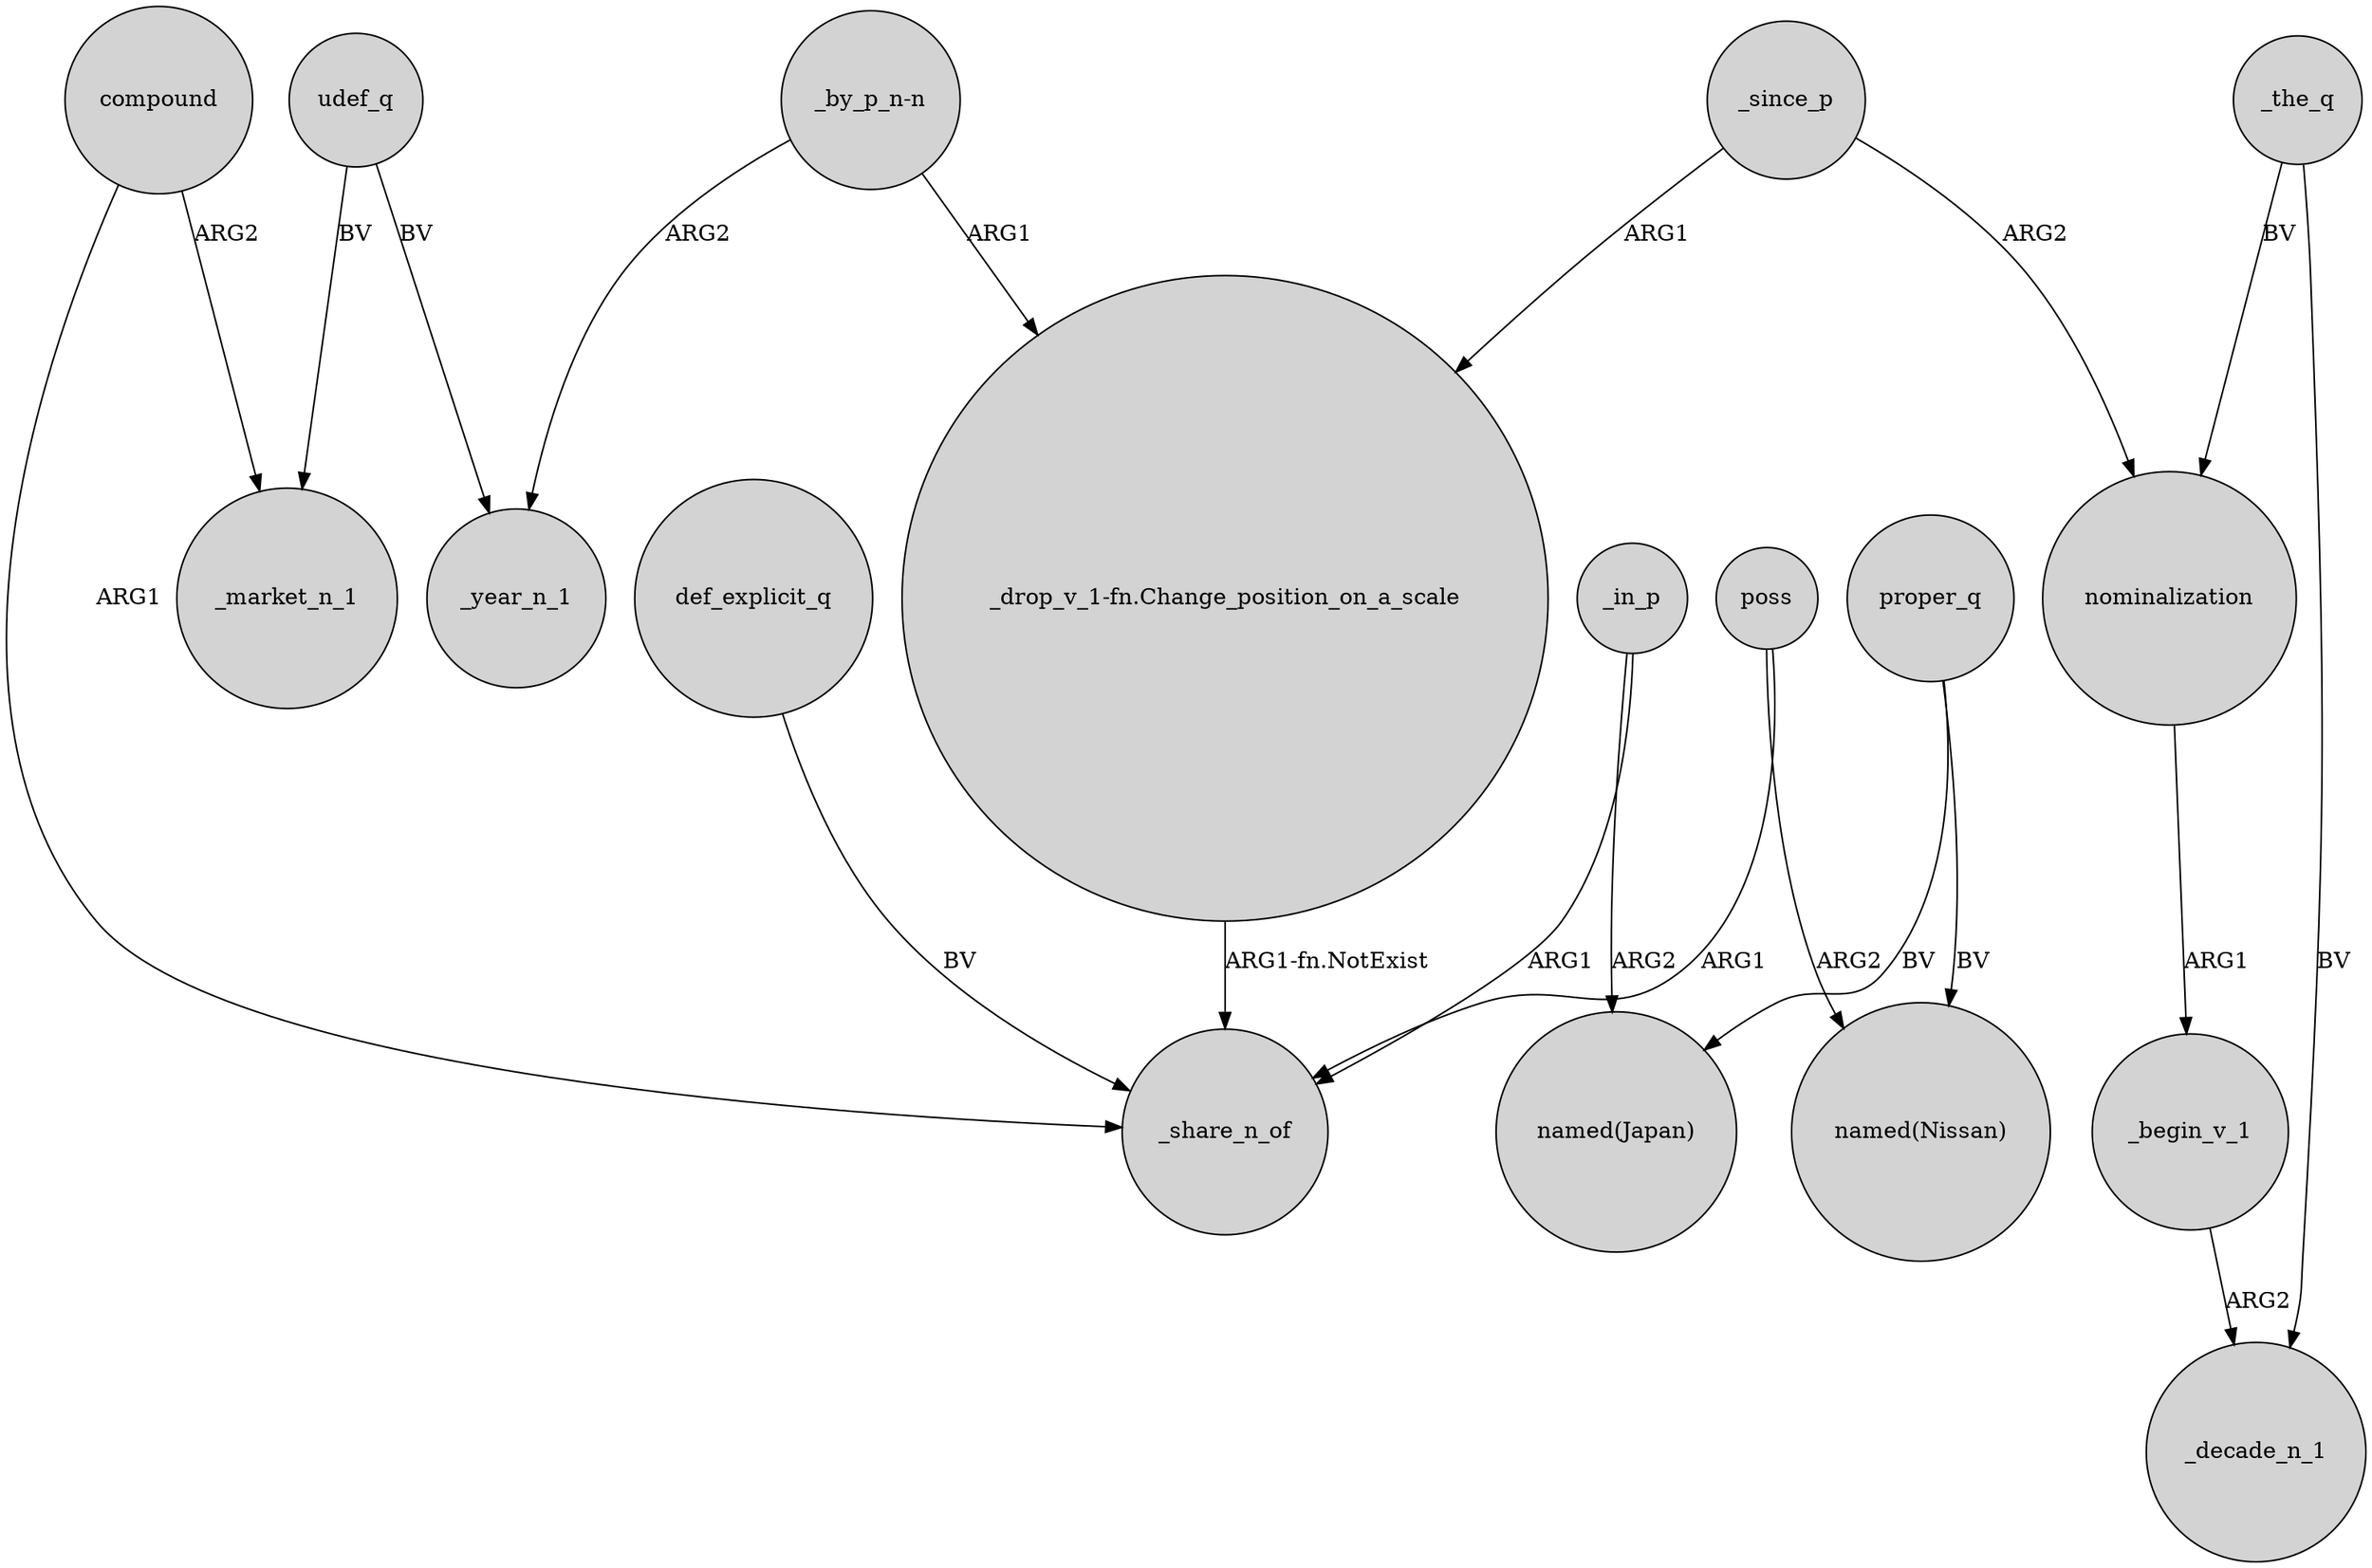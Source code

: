 digraph {
	node [shape=circle style=filled]
	compound -> _market_n_1 [label=ARG2]
	"_drop_v_1-fn.Change_position_on_a_scale" -> _share_n_of [label="ARG1-fn.NotExist"]
	_begin_v_1 -> _decade_n_1 [label=ARG2]
	nominalization -> _begin_v_1 [label=ARG1]
	poss -> "named(Nissan)" [label=ARG2]
	udef_q -> _market_n_1 [label=BV]
	"_by_p_n-n" -> "_drop_v_1-fn.Change_position_on_a_scale" [label=ARG1]
	proper_q -> "named(Japan)" [label=BV]
	proper_q -> "named(Nissan)" [label=BV]
	"_by_p_n-n" -> _year_n_1 [label=ARG2]
	compound -> _share_n_of [label=ARG1]
	_since_p -> "_drop_v_1-fn.Change_position_on_a_scale" [label=ARG1]
	_in_p -> _share_n_of [label=ARG1]
	udef_q -> _year_n_1 [label=BV]
	_the_q -> _decade_n_1 [label=BV]
	poss -> _share_n_of [label=ARG1]
	def_explicit_q -> _share_n_of [label=BV]
	_in_p -> "named(Japan)" [label=ARG2]
	_since_p -> nominalization [label=ARG2]
	_the_q -> nominalization [label=BV]
}
